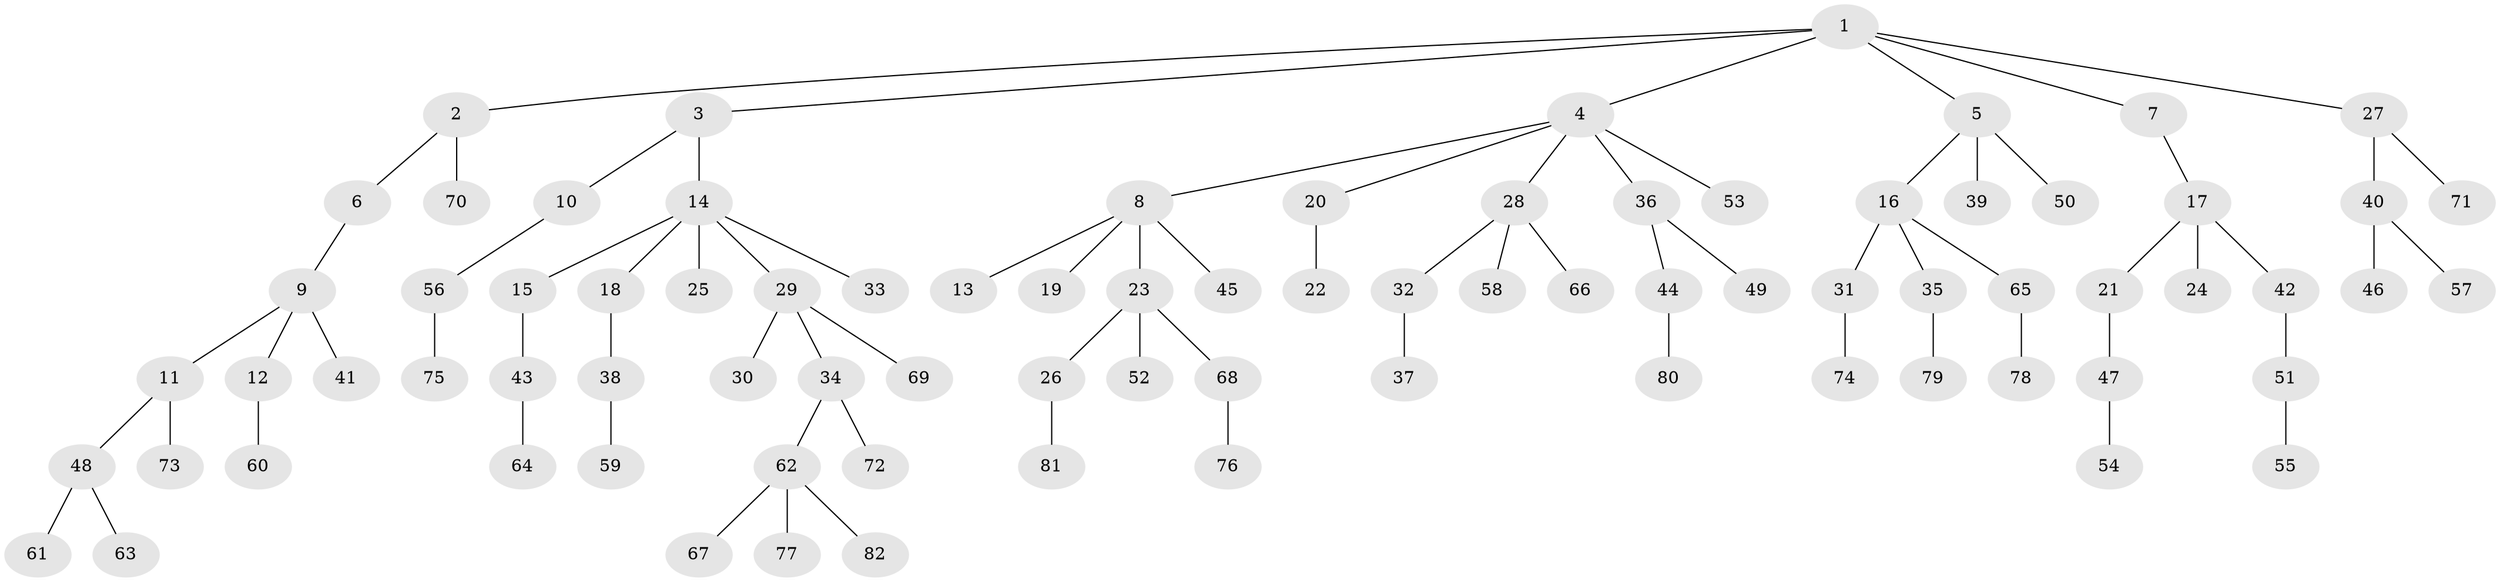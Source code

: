 // original degree distribution, {6: 0.022058823529411766, 4: 0.0661764705882353, 3: 0.11764705882352941, 7: 0.007352941176470588, 5: 0.03676470588235294, 2: 0.25, 1: 0.5}
// Generated by graph-tools (version 1.1) at 2025/51/03/04/25 22:51:48]
// undirected, 82 vertices, 81 edges
graph export_dot {
  node [color=gray90,style=filled];
  1;
  2;
  3;
  4;
  5;
  6;
  7;
  8;
  9;
  10;
  11;
  12;
  13;
  14;
  15;
  16;
  17;
  18;
  19;
  20;
  21;
  22;
  23;
  24;
  25;
  26;
  27;
  28;
  29;
  30;
  31;
  32;
  33;
  34;
  35;
  36;
  37;
  38;
  39;
  40;
  41;
  42;
  43;
  44;
  45;
  46;
  47;
  48;
  49;
  50;
  51;
  52;
  53;
  54;
  55;
  56;
  57;
  58;
  59;
  60;
  61;
  62;
  63;
  64;
  65;
  66;
  67;
  68;
  69;
  70;
  71;
  72;
  73;
  74;
  75;
  76;
  77;
  78;
  79;
  80;
  81;
  82;
  1 -- 2 [weight=1.0];
  1 -- 3 [weight=1.0];
  1 -- 4 [weight=1.0];
  1 -- 5 [weight=1.0];
  1 -- 7 [weight=1.0];
  1 -- 27 [weight=1.0];
  2 -- 6 [weight=1.0];
  2 -- 70 [weight=1.0];
  3 -- 10 [weight=1.0];
  3 -- 14 [weight=1.0];
  4 -- 8 [weight=1.0];
  4 -- 20 [weight=1.0];
  4 -- 28 [weight=1.0];
  4 -- 36 [weight=1.0];
  4 -- 53 [weight=1.0];
  5 -- 16 [weight=1.0];
  5 -- 39 [weight=3.0];
  5 -- 50 [weight=1.0];
  6 -- 9 [weight=1.0];
  7 -- 17 [weight=1.0];
  8 -- 13 [weight=1.0];
  8 -- 19 [weight=1.0];
  8 -- 23 [weight=1.0];
  8 -- 45 [weight=1.0];
  9 -- 11 [weight=1.0];
  9 -- 12 [weight=1.0];
  9 -- 41 [weight=1.0];
  10 -- 56 [weight=1.0];
  11 -- 48 [weight=1.0];
  11 -- 73 [weight=1.0];
  12 -- 60 [weight=1.0];
  14 -- 15 [weight=1.0];
  14 -- 18 [weight=1.0];
  14 -- 25 [weight=2.0];
  14 -- 29 [weight=1.0];
  14 -- 33 [weight=1.0];
  15 -- 43 [weight=1.0];
  16 -- 31 [weight=1.0];
  16 -- 35 [weight=1.0];
  16 -- 65 [weight=1.0];
  17 -- 21 [weight=1.0];
  17 -- 24 [weight=2.0];
  17 -- 42 [weight=1.0];
  18 -- 38 [weight=1.0];
  20 -- 22 [weight=2.0];
  21 -- 47 [weight=1.0];
  23 -- 26 [weight=1.0];
  23 -- 52 [weight=1.0];
  23 -- 68 [weight=1.0];
  26 -- 81 [weight=1.0];
  27 -- 40 [weight=1.0];
  27 -- 71 [weight=1.0];
  28 -- 32 [weight=1.0];
  28 -- 58 [weight=1.0];
  28 -- 66 [weight=1.0];
  29 -- 30 [weight=2.0];
  29 -- 34 [weight=1.0];
  29 -- 69 [weight=1.0];
  31 -- 74 [weight=1.0];
  32 -- 37 [weight=1.0];
  34 -- 62 [weight=1.0];
  34 -- 72 [weight=1.0];
  35 -- 79 [weight=1.0];
  36 -- 44 [weight=1.0];
  36 -- 49 [weight=1.0];
  38 -- 59 [weight=1.0];
  40 -- 46 [weight=1.0];
  40 -- 57 [weight=1.0];
  42 -- 51 [weight=1.0];
  43 -- 64 [weight=1.0];
  44 -- 80 [weight=1.0];
  47 -- 54 [weight=1.0];
  48 -- 61 [weight=1.0];
  48 -- 63 [weight=1.0];
  51 -- 55 [weight=1.0];
  56 -- 75 [weight=1.0];
  62 -- 67 [weight=1.0];
  62 -- 77 [weight=1.0];
  62 -- 82 [weight=1.0];
  65 -- 78 [weight=1.0];
  68 -- 76 [weight=1.0];
}
